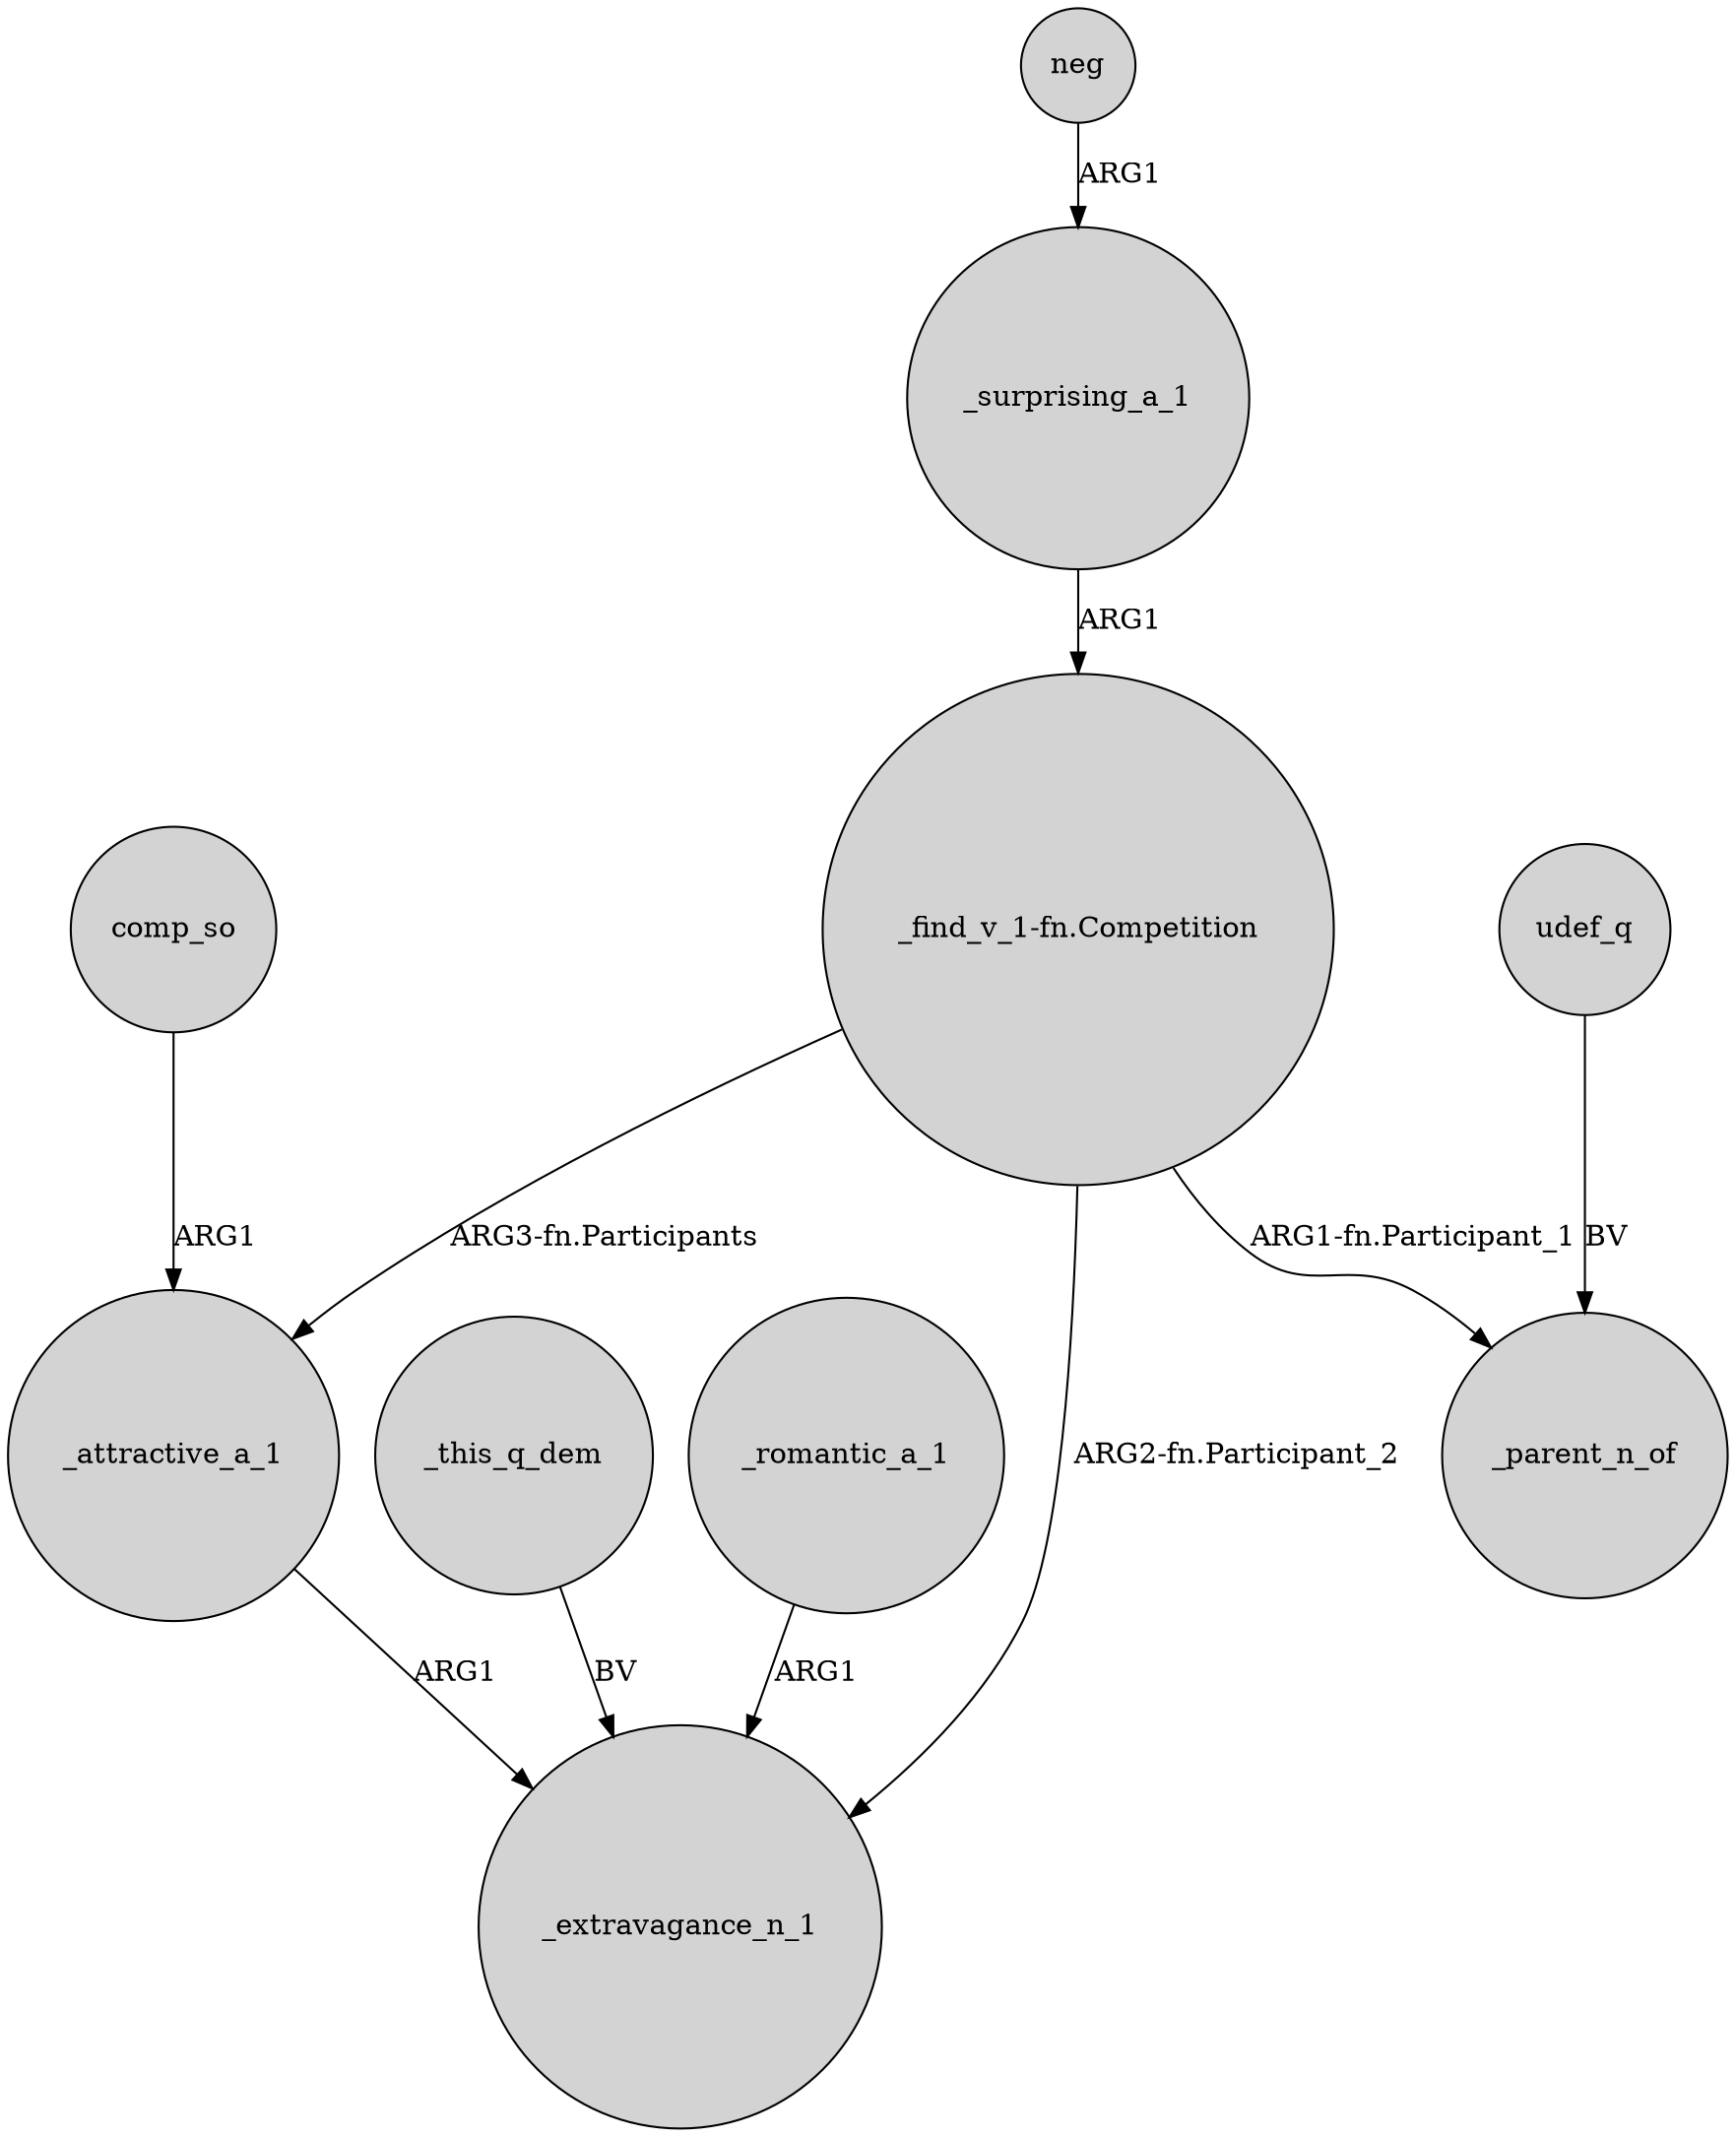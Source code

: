 digraph {
	node [shape=circle style=filled]
	"_find_v_1-fn.Competition" -> _extravagance_n_1 [label="ARG2-fn.Participant_2"]
	"_find_v_1-fn.Competition" -> _attractive_a_1 [label="ARG3-fn.Participants"]
	_attractive_a_1 -> _extravagance_n_1 [label=ARG1]
	_this_q_dem -> _extravagance_n_1 [label=BV]
	_surprising_a_1 -> "_find_v_1-fn.Competition" [label=ARG1]
	udef_q -> _parent_n_of [label=BV]
	"_find_v_1-fn.Competition" -> _parent_n_of [label="ARG1-fn.Participant_1"]
	neg -> _surprising_a_1 [label=ARG1]
	_romantic_a_1 -> _extravagance_n_1 [label=ARG1]
	comp_so -> _attractive_a_1 [label=ARG1]
}
